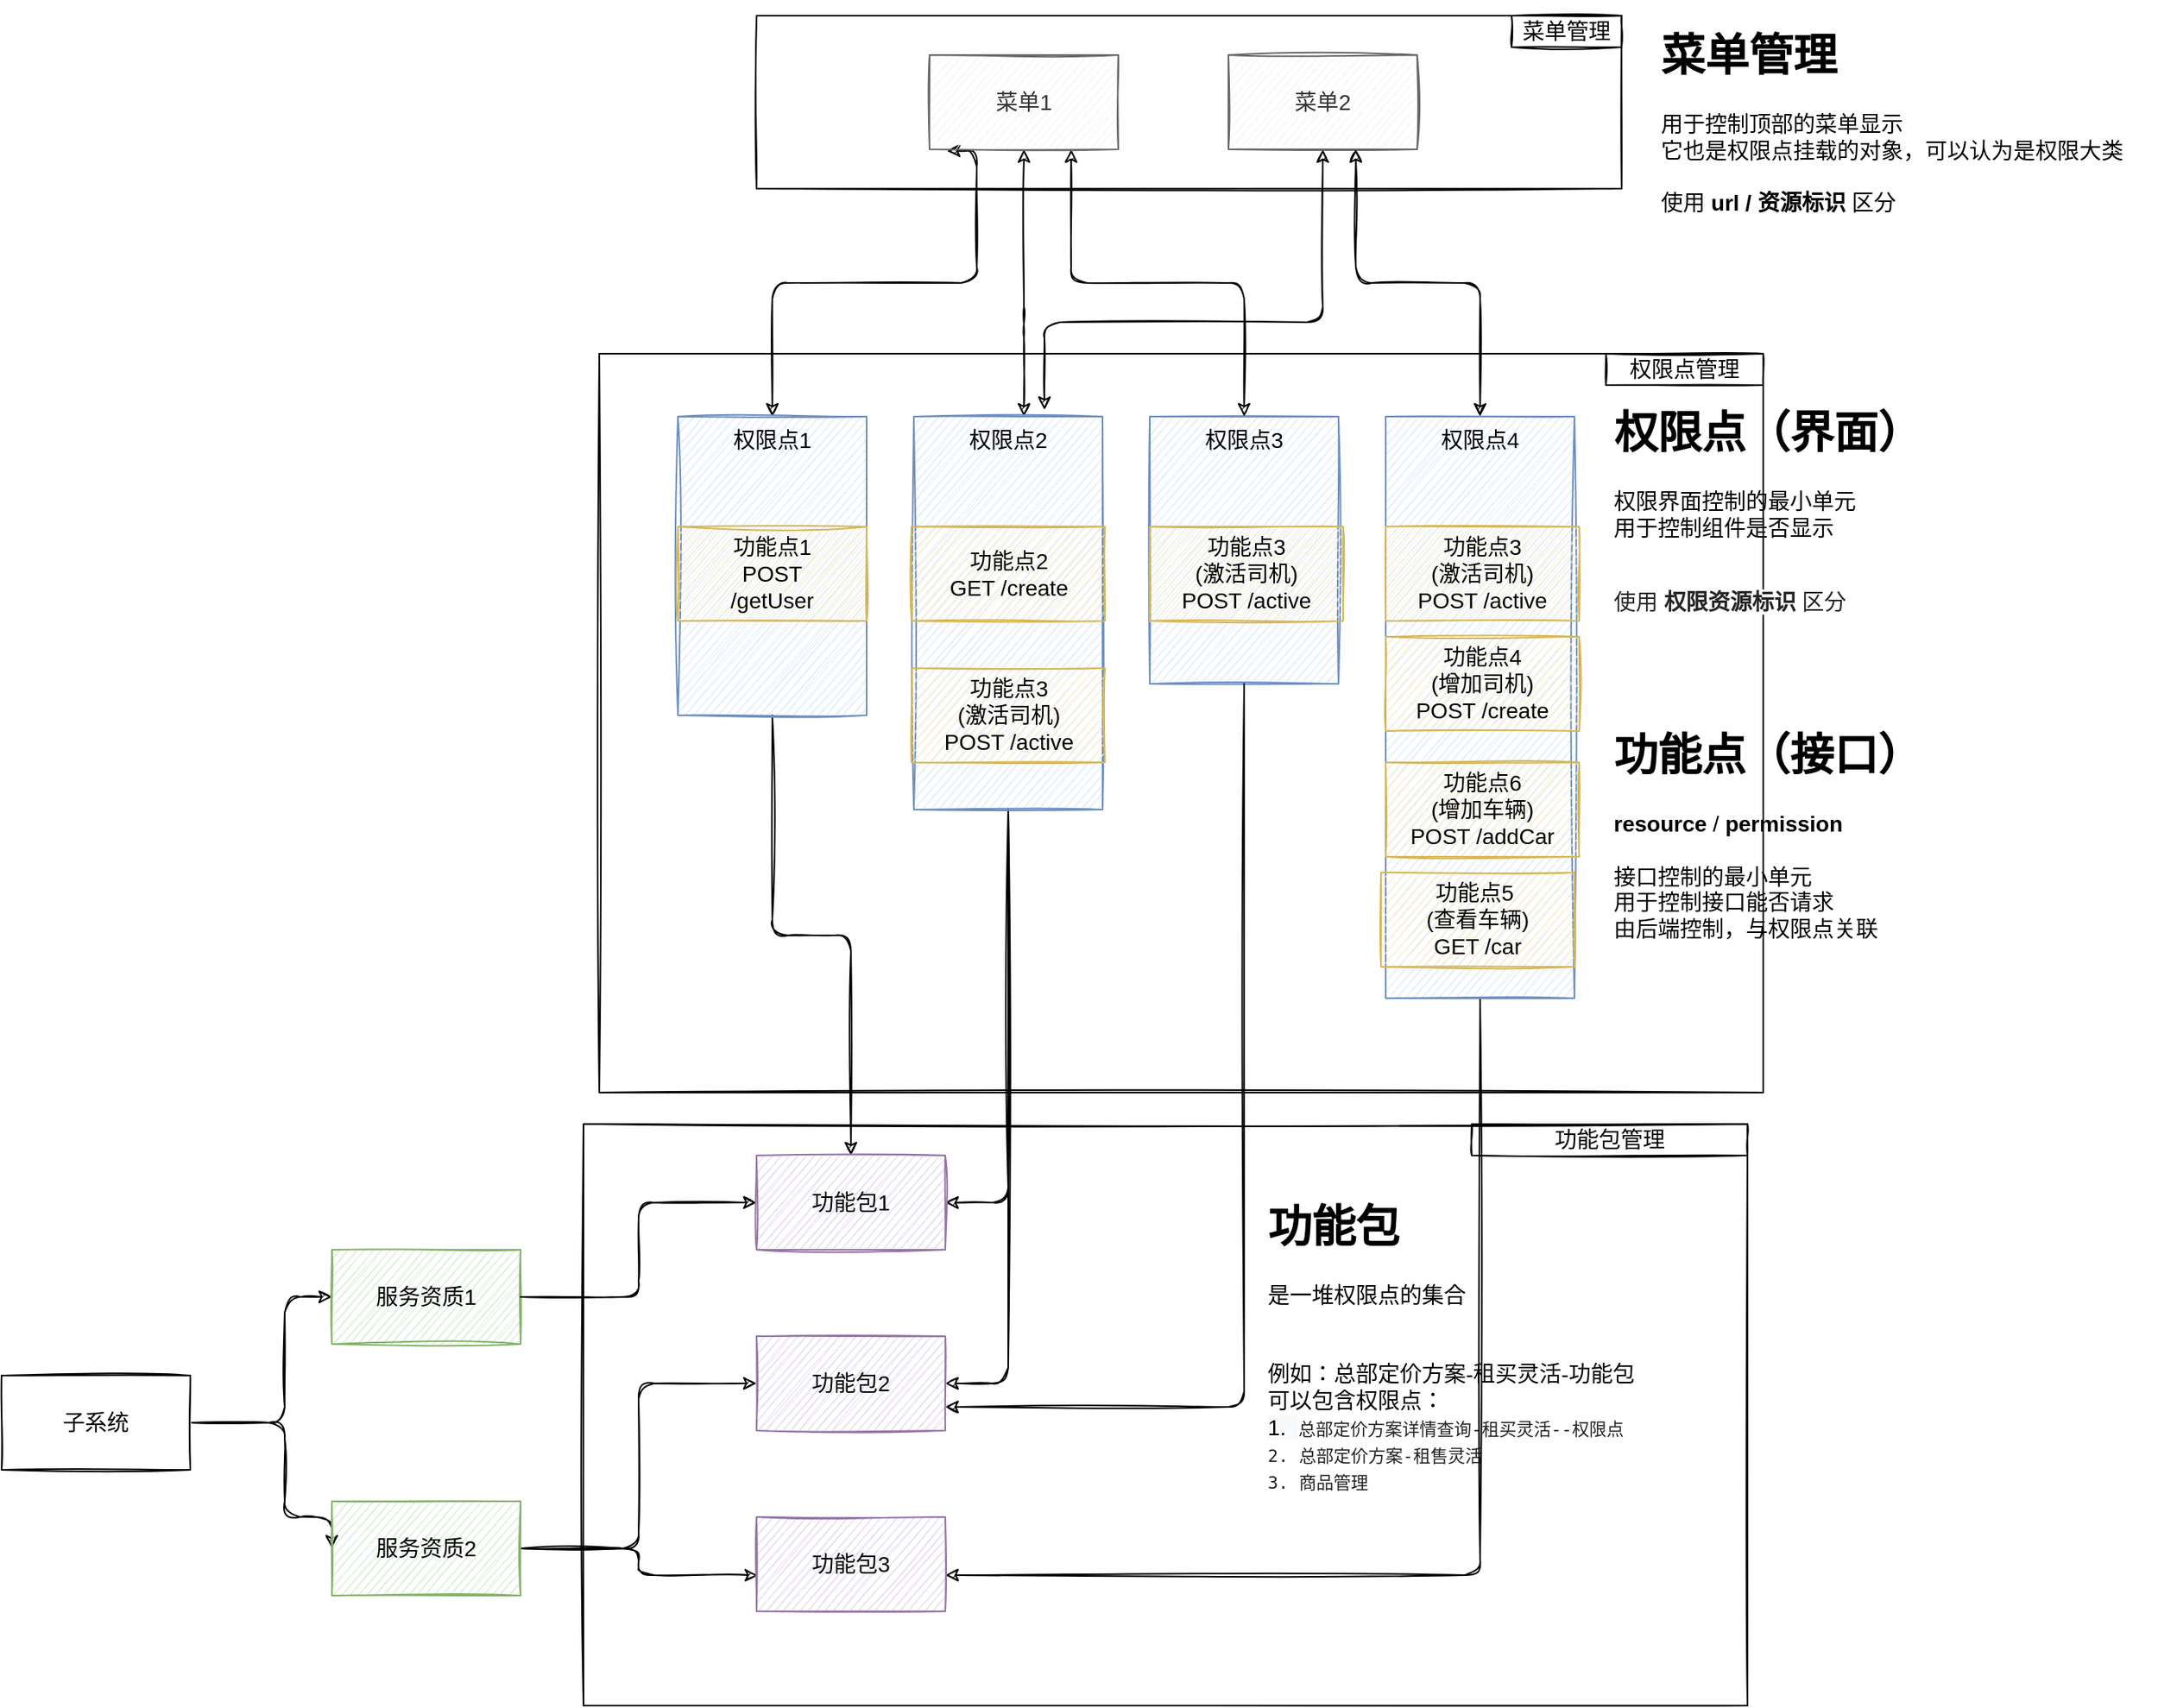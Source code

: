 <mxfile version="13.5.9" type="github">
  <diagram id="yg3u8_rk3yIfu4Jdp__C" name="第 1 页">
    <mxGraphModel dx="1967" dy="741" grid="1" gridSize="10" guides="1" tooltips="1" connect="1" arrows="1" fold="1" page="1" pageScale="1" pageWidth="827" pageHeight="1169" math="0" shadow="0">
      <root>
        <mxCell id="0" />
        <mxCell id="1" parent="0" />
        <mxCell id="nm6vfDuDPNSkKv79508j-14" value="" style="whiteSpace=wrap;html=1;glass=0;labelBackgroundColor=none;sketch=1;strokeColor=#000000;fontFamily=Helvetica;fontSize=14;" vertex="1" parent="1">
          <mxGeometry x="10" y="240" width="740" height="470" as="geometry" />
        </mxCell>
        <mxCell id="nm6vfDuDPNSkKv79508j-17" value="权限点管理" style="text;html=1;fillColor=none;align=center;verticalAlign=middle;whiteSpace=wrap;sketch=1;fontFamily=Helvetica;fontSize=14;glass=0;labelBackgroundColor=none;labelBorderColor=none;strokeColor=#000000;" vertex="1" parent="1">
          <mxGeometry x="650" y="240" width="100" height="20" as="geometry" />
        </mxCell>
        <mxCell id="nm6vfDuDPNSkKv79508j-8" value="权限点3" style="whiteSpace=wrap;html=1;sketch=1;fontFamily=Helvetica;fontSize=14;fillColor=#dae8fc;strokeColor=#6c8ebf;verticalAlign=top;" vertex="1" parent="1">
          <mxGeometry x="360" y="280" width="120" height="170" as="geometry" />
        </mxCell>
        <mxCell id="nm6vfDuDPNSkKv79508j-40" value="" style="group;" vertex="1" connectable="0" parent="1">
          <mxGeometry y="730" width="750" height="370" as="geometry" />
        </mxCell>
        <mxCell id="nm6vfDuDPNSkKv79508j-38" value="" style="whiteSpace=wrap;html=1;glass=0;labelBackgroundColor=none;sketch=1;strokeColor=#000000;gradientColor=none;fontFamily=Helvetica;fontSize=14;" vertex="1" parent="nm6vfDuDPNSkKv79508j-40">
          <mxGeometry width="740" height="370" as="geometry" />
        </mxCell>
        <mxCell id="nm6vfDuDPNSkKv79508j-39" value="功能包管理" style="text;html=1;fillColor=none;align=center;verticalAlign=middle;whiteSpace=wrap;glass=0;labelBackgroundColor=none;sketch=1;fontFamily=Helvetica;fontSize=14;strokeColor=#000000;" vertex="1" parent="nm6vfDuDPNSkKv79508j-40">
          <mxGeometry x="564.737" width="175.263" height="20" as="geometry" />
        </mxCell>
        <mxCell id="nm6vfDuDPNSkKv79508j-41" value="&lt;h1&gt;功能包&lt;/h1&gt;&lt;div&gt;是一堆权限点的集合&lt;/div&gt;&lt;div&gt;&lt;br&gt;&lt;/div&gt;&lt;div&gt;&lt;br&gt;&lt;/div&gt;&lt;div&gt;例如：总部定价方案-租买灵活-功能包&lt;/div&gt;&lt;div&gt;可以包含权限点：&lt;/div&gt;&lt;div&gt;&lt;/div&gt;&lt;span style=&quot;background-color: rgb(248 , 249 , 250)&quot;&gt;1.&amp;nbsp;&amp;nbsp;&lt;/span&gt;&lt;span style=&quot;color: rgb(34 , 34 , 34) ; font-family: &amp;#34;menlo&amp;#34; , monospace ; font-size: 11px ; background-color: rgb(255 , 255 , 255)&quot;&gt;总部定价方案详情查询-租买灵活--权限点&lt;br&gt;2.&amp;nbsp;&lt;/span&gt;&lt;span style=&quot;color: rgb(34 , 34 , 34) ; font-family: &amp;#34;menlo&amp;#34; , monospace ; font-size: 11px ; background-color: rgb(255 , 255 , 255)&quot;&gt;总部定价方案-租售灵活&lt;br&gt;&lt;/span&gt;&lt;span style=&quot;color: rgb(34 , 34 , 34) ; font-family: &amp;#34;menlo&amp;#34; , monospace ; font-size: 11px ; background-color: rgb(255 , 255 , 255)&quot;&gt;3. 商品管理&lt;br&gt;&lt;/span&gt;" style="text;html=1;strokeColor=none;fillColor=none;spacing=5;spacingTop=-20;whiteSpace=wrap;overflow=hidden;glass=0;labelBackgroundColor=none;sketch=1;fontFamily=Helvetica;fontSize=14;" vertex="1" parent="nm6vfDuDPNSkKv79508j-40">
          <mxGeometry x="430" y="40" width="320" height="250" as="geometry" />
        </mxCell>
        <mxCell id="nm6vfDuDPNSkKv79508j-19" value="" style="group;" vertex="1" connectable="0" parent="1">
          <mxGeometry x="110" y="25" width="550" height="110" as="geometry" />
        </mxCell>
        <mxCell id="nm6vfDuDPNSkKv79508j-11" value="" style="whiteSpace=wrap;html=1;sketch=1;fontFamily=Helvetica;fontSize=14;" vertex="1" parent="nm6vfDuDPNSkKv79508j-19">
          <mxGeometry width="550" height="110" as="geometry" />
        </mxCell>
        <mxCell id="nm6vfDuDPNSkKv79508j-13" value="菜单管理" style="text;html=1;fillColor=none;align=center;verticalAlign=middle;whiteSpace=wrap;sketch=1;fontFamily=Helvetica;fontSize=14;glass=0;labelBackgroundColor=none;labelBorderColor=none;strokeColor=#000000;" vertex="1" parent="nm6vfDuDPNSkKv79508j-19">
          <mxGeometry x="480" width="70" height="20" as="geometry" />
        </mxCell>
        <mxCell id="nm6vfDuDPNSkKv79508j-3" value="" style="edgeStyle=orthogonalEdgeStyle;sketch=1;orthogonalLoop=1;jettySize=auto;html=1;fontFamily=Helvetica;fontSize=14;exitX=0.092;exitY=1.017;exitDx=0;exitDy=0;exitPerimeter=0;startArrow=classic;startFill=1;" edge="1" parent="1" source="nm6vfDuDPNSkKv79508j-1" target="nm6vfDuDPNSkKv79508j-2">
          <mxGeometry relative="1" as="geometry">
            <Array as="points">
              <mxPoint x="250" y="111" />
              <mxPoint x="250" y="195" />
              <mxPoint x="120" y="195" />
            </Array>
          </mxGeometry>
        </mxCell>
        <mxCell id="nm6vfDuDPNSkKv79508j-5" value="" style="edgeStyle=orthogonalEdgeStyle;sketch=1;orthogonalLoop=1;jettySize=auto;html=1;fontFamily=Helvetica;fontSize=14;startArrow=classic;startFill=1;" edge="1" parent="1" source="nm6vfDuDPNSkKv79508j-1" target="nm6vfDuDPNSkKv79508j-4">
          <mxGeometry relative="1" as="geometry">
            <Array as="points">
              <mxPoint x="280" y="220" />
              <mxPoint x="280" y="220" />
            </Array>
          </mxGeometry>
        </mxCell>
        <mxCell id="nm6vfDuDPNSkKv79508j-7" style="edgeStyle=orthogonalEdgeStyle;sketch=1;orthogonalLoop=1;jettySize=auto;html=1;exitX=0.75;exitY=1;exitDx=0;exitDy=0;fontFamily=Helvetica;fontSize=14;startArrow=classic;startFill=1;entryX=0.5;entryY=0;entryDx=0;entryDy=0;" edge="1" parent="1" source="nm6vfDuDPNSkKv79508j-1" target="nm6vfDuDPNSkKv79508j-8">
          <mxGeometry relative="1" as="geometry">
            <mxPoint x="400" y="280" as="targetPoint" />
          </mxGeometry>
        </mxCell>
        <mxCell id="nm6vfDuDPNSkKv79508j-1" value="菜单1" style="whiteSpace=wrap;html=1;sketch=1;fontFamily=Helvetica;fontSize=14;fillColor=#f5f5f5;strokeColor=#666666;fontColor=#333333;" vertex="1" parent="1">
          <mxGeometry x="220" y="50" width="120" height="60" as="geometry" />
        </mxCell>
        <mxCell id="nm6vfDuDPNSkKv79508j-33" style="edgeStyle=orthogonalEdgeStyle;sketch=1;orthogonalLoop=1;jettySize=auto;html=1;exitX=0.5;exitY=1;exitDx=0;exitDy=0;startArrow=none;startFill=0;endArrow=classic;endFill=1;fontFamily=Helvetica;fontSize=14;entryX=0.5;entryY=0;entryDx=0;entryDy=0;" edge="1" parent="1" source="nm6vfDuDPNSkKv79508j-2" target="nm6vfDuDPNSkKv79508j-27">
          <mxGeometry relative="1" as="geometry">
            <mxPoint x="170" y="720" as="targetPoint" />
          </mxGeometry>
        </mxCell>
        <mxCell id="nm6vfDuDPNSkKv79508j-2" value="权限点1" style="whiteSpace=wrap;html=1;sketch=1;fontFamily=Helvetica;fontSize=14;fillColor=#dae8fc;strokeColor=#6c8ebf;verticalAlign=top;" vertex="1" parent="1">
          <mxGeometry x="60" y="280" width="120" height="190" as="geometry" />
        </mxCell>
        <mxCell id="nm6vfDuDPNSkKv79508j-34" style="edgeStyle=orthogonalEdgeStyle;sketch=1;orthogonalLoop=1;jettySize=auto;html=1;exitX=0.5;exitY=1;exitDx=0;exitDy=0;entryX=1;entryY=0.5;entryDx=0;entryDy=0;startArrow=none;startFill=0;endArrow=classic;endFill=1;fontFamily=Helvetica;fontSize=14;" edge="1" parent="1" source="nm6vfDuDPNSkKv79508j-4" target="nm6vfDuDPNSkKv79508j-30">
          <mxGeometry relative="1" as="geometry" />
        </mxCell>
        <mxCell id="nm6vfDuDPNSkKv79508j-35" style="edgeStyle=orthogonalEdgeStyle;sketch=1;orthogonalLoop=1;jettySize=auto;html=1;entryX=1;entryY=0.5;entryDx=0;entryDy=0;startArrow=none;startFill=0;endArrow=classic;endFill=1;fontFamily=Helvetica;fontSize=14;" edge="1" parent="1" source="nm6vfDuDPNSkKv79508j-4" target="nm6vfDuDPNSkKv79508j-27">
          <mxGeometry relative="1" as="geometry" />
        </mxCell>
        <mxCell id="nm6vfDuDPNSkKv79508j-4" value="权限点2" style="whiteSpace=wrap;html=1;sketch=1;fontFamily=Helvetica;fontSize=14;fillColor=#dae8fc;strokeColor=#6c8ebf;verticalAlign=top;labelPosition=center;verticalLabelPosition=middle;align=center;" vertex="1" parent="1">
          <mxGeometry x="210" y="280" width="120" height="250" as="geometry" />
        </mxCell>
        <mxCell id="nm6vfDuDPNSkKv79508j-10" style="edgeStyle=orthogonalEdgeStyle;sketch=1;orthogonalLoop=1;jettySize=auto;html=1;exitX=0.5;exitY=1;exitDx=0;exitDy=0;entryX=0.692;entryY=-0.017;entryDx=0;entryDy=0;entryPerimeter=0;fontFamily=Helvetica;fontSize=14;startArrow=classic;startFill=1;" edge="1" parent="1" source="nm6vfDuDPNSkKv79508j-9" target="nm6vfDuDPNSkKv79508j-4">
          <mxGeometry relative="1" as="geometry">
            <Array as="points">
              <mxPoint x="470" y="220" />
              <mxPoint x="293" y="220" />
            </Array>
          </mxGeometry>
        </mxCell>
        <mxCell id="nm6vfDuDPNSkKv79508j-9" value="菜单2" style="whiteSpace=wrap;html=1;sketch=1;fontFamily=Helvetica;fontSize=14;fillColor=#f5f5f5;strokeColor=#666666;fontColor=#333333;" vertex="1" parent="1">
          <mxGeometry x="410" y="50" width="120" height="60" as="geometry" />
        </mxCell>
        <mxCell id="nm6vfDuDPNSkKv79508j-16" style="edgeStyle=orthogonalEdgeStyle;sketch=1;orthogonalLoop=1;jettySize=auto;html=1;exitX=0.5;exitY=0;exitDx=0;exitDy=0;entryX=0.675;entryY=1;entryDx=0;entryDy=0;entryPerimeter=0;startArrow=classic;startFill=1;fontFamily=Helvetica;fontSize=14;" edge="1" parent="1" source="nm6vfDuDPNSkKv79508j-15" target="nm6vfDuDPNSkKv79508j-9">
          <mxGeometry relative="1" as="geometry" />
        </mxCell>
        <mxCell id="nm6vfDuDPNSkKv79508j-37" style="edgeStyle=orthogonalEdgeStyle;sketch=1;orthogonalLoop=1;jettySize=auto;html=1;exitX=0.5;exitY=1;exitDx=0;exitDy=0;entryX=1;entryY=0.617;entryDx=0;entryDy=0;startArrow=none;startFill=0;endArrow=classic;endFill=1;fontFamily=Helvetica;fontSize=14;entryPerimeter=0;" edge="1" parent="1" source="nm6vfDuDPNSkKv79508j-15" target="nm6vfDuDPNSkKv79508j-29">
          <mxGeometry relative="1" as="geometry">
            <Array as="points">
              <mxPoint x="570" y="1017" />
            </Array>
          </mxGeometry>
        </mxCell>
        <mxCell id="nm6vfDuDPNSkKv79508j-15" value="权限点4" style="whiteSpace=wrap;html=1;sketch=1;fontFamily=Helvetica;fontSize=14;fillColor=#dae8fc;strokeColor=#6c8ebf;verticalAlign=top;" vertex="1" parent="1">
          <mxGeometry x="510" y="280" width="120" height="370" as="geometry" />
        </mxCell>
        <mxCell id="nm6vfDuDPNSkKv79508j-22" value="" style="edgeStyle=orthogonalEdgeStyle;sketch=1;orthogonalLoop=1;jettySize=auto;html=1;startArrow=none;startFill=0;fontFamily=Helvetica;fontSize=14;exitX=1;exitY=0.5;exitDx=0;exitDy=0;" edge="1" parent="1" source="nm6vfDuDPNSkKv79508j-20" target="nm6vfDuDPNSkKv79508j-21">
          <mxGeometry relative="1" as="geometry">
            <Array as="points">
              <mxPoint x="-190" y="920" />
              <mxPoint x="-190" y="840" />
            </Array>
          </mxGeometry>
        </mxCell>
        <mxCell id="nm6vfDuDPNSkKv79508j-24" style="edgeStyle=orthogonalEdgeStyle;sketch=1;orthogonalLoop=1;jettySize=auto;html=1;entryX=0;entryY=0.5;entryDx=0;entryDy=0;startArrow=none;startFill=0;fontFamily=Helvetica;fontSize=14;" edge="1" parent="1" source="nm6vfDuDPNSkKv79508j-20" target="nm6vfDuDPNSkKv79508j-23">
          <mxGeometry relative="1" as="geometry">
            <Array as="points">
              <mxPoint x="-190" y="920" />
              <mxPoint x="-190" y="980" />
            </Array>
          </mxGeometry>
        </mxCell>
        <mxCell id="nm6vfDuDPNSkKv79508j-20" value="子系统" style="whiteSpace=wrap;html=1;glass=0;labelBackgroundColor=none;sketch=1;strokeColor=#000000;gradientColor=none;fontFamily=Helvetica;fontSize=14;" vertex="1" parent="1">
          <mxGeometry x="-370" y="890" width="120" height="60" as="geometry" />
        </mxCell>
        <mxCell id="nm6vfDuDPNSkKv79508j-21" value="服务资质1" style="whiteSpace=wrap;html=1;fontSize=14;glass=0;sketch=1;fillColor=#d5e8d4;strokeColor=#82b366;" vertex="1" parent="1">
          <mxGeometry x="-160" y="810" width="120" height="60" as="geometry" />
        </mxCell>
        <mxCell id="nm6vfDuDPNSkKv79508j-31" style="edgeStyle=orthogonalEdgeStyle;sketch=1;orthogonalLoop=1;jettySize=auto;html=1;exitX=1;exitY=0.5;exitDx=0;exitDy=0;entryX=0;entryY=0.5;entryDx=0;entryDy=0;startArrow=none;startFill=0;fontFamily=Helvetica;fontSize=14;" edge="1" parent="1" source="nm6vfDuDPNSkKv79508j-23" target="nm6vfDuDPNSkKv79508j-30">
          <mxGeometry relative="1" as="geometry">
            <Array as="points">
              <mxPoint x="35" y="1000" />
              <mxPoint x="35" y="895" />
            </Array>
          </mxGeometry>
        </mxCell>
        <mxCell id="nm6vfDuDPNSkKv79508j-32" style="edgeStyle=orthogonalEdgeStyle;sketch=1;orthogonalLoop=1;jettySize=auto;html=1;entryX=0.008;entryY=0.617;entryDx=0;entryDy=0;entryPerimeter=0;startArrow=none;startFill=0;endArrow=classic;endFill=1;fontFamily=Helvetica;fontSize=14;" edge="1" parent="1" source="nm6vfDuDPNSkKv79508j-23" target="nm6vfDuDPNSkKv79508j-29">
          <mxGeometry relative="1" as="geometry">
            <Array as="points">
              <mxPoint x="35" y="1000" />
              <mxPoint x="35" y="1017" />
            </Array>
          </mxGeometry>
        </mxCell>
        <mxCell id="nm6vfDuDPNSkKv79508j-23" value="服务资质2" style="whiteSpace=wrap;html=1;fontSize=14;glass=0;sketch=1;fillColor=#d5e8d4;strokeColor=#82b366;" vertex="1" parent="1">
          <mxGeometry x="-160" y="970" width="120" height="60" as="geometry" />
        </mxCell>
        <mxCell id="nm6vfDuDPNSkKv79508j-28" value="" style="edgeStyle=orthogonalEdgeStyle;sketch=1;orthogonalLoop=1;jettySize=auto;html=1;startArrow=classic;startFill=1;fontFamily=Helvetica;fontSize=14;endArrow=none;endFill=0;" edge="1" parent="1" source="nm6vfDuDPNSkKv79508j-27" target="nm6vfDuDPNSkKv79508j-21">
          <mxGeometry relative="1" as="geometry" />
        </mxCell>
        <mxCell id="nm6vfDuDPNSkKv79508j-27" value="功能包1" style="whiteSpace=wrap;html=1;glass=0;labelBackgroundColor=none;sketch=1;strokeColor=#9673a6;fontFamily=Helvetica;fontSize=14;fillColor=#e1d5e7;" vertex="1" parent="1">
          <mxGeometry x="110" y="750" width="120" height="60" as="geometry" />
        </mxCell>
        <mxCell id="nm6vfDuDPNSkKv79508j-29" value="功能包3" style="whiteSpace=wrap;html=1;glass=0;labelBackgroundColor=none;sketch=1;strokeColor=#9673a6;fontFamily=Helvetica;fontSize=14;fillColor=#e1d5e7;" vertex="1" parent="1">
          <mxGeometry x="110" y="980" width="120" height="60" as="geometry" />
        </mxCell>
        <mxCell id="nm6vfDuDPNSkKv79508j-30" value="功能包2" style="whiteSpace=wrap;html=1;glass=0;labelBackgroundColor=none;sketch=1;strokeColor=#9673a6;fontFamily=Helvetica;fontSize=14;fillColor=#e1d5e7;" vertex="1" parent="1">
          <mxGeometry x="110" y="865" width="120" height="60" as="geometry" />
        </mxCell>
        <mxCell id="nm6vfDuDPNSkKv79508j-36" style="edgeStyle=orthogonalEdgeStyle;sketch=1;orthogonalLoop=1;jettySize=auto;html=1;exitX=0.5;exitY=1;exitDx=0;exitDy=0;entryX=1;entryY=0.75;entryDx=0;entryDy=0;startArrow=none;startFill=0;endArrow=classic;endFill=1;fontFamily=Helvetica;fontSize=14;" edge="1" parent="1" source="nm6vfDuDPNSkKv79508j-8" target="nm6vfDuDPNSkKv79508j-30">
          <mxGeometry relative="1" as="geometry" />
        </mxCell>
        <mxCell id="nm6vfDuDPNSkKv79508j-43" value="&lt;h1&gt;权限点（界面）&lt;/h1&gt;&lt;div&gt;权限界面控制的最小单元&lt;/div&gt;&lt;div&gt;用于控制组件是否显示&lt;/div&gt;&lt;div&gt;&lt;br&gt;&lt;/div&gt;&lt;p&gt;&lt;span style=&quot;color: rgba(0 , 0 , 0 , 0.85) ; text-align: right ; background-color: rgb(255 , 255 , 255)&quot;&gt;使用 &lt;b&gt;权限资源标识&lt;/b&gt; 区分&lt;/span&gt;&lt;/p&gt;&lt;span style=&quot;color: rgb(34 , 34 , 34) ; font-family: &amp;#34;menlo&amp;#34; , monospace ; font-size: 11px ; background-color: rgb(255 , 255 , 255)&quot;&gt;&lt;br&gt;&lt;/span&gt;" style="text;html=1;strokeColor=none;fillColor=none;spacing=5;spacingTop=-20;whiteSpace=wrap;overflow=hidden;glass=0;labelBackgroundColor=none;sketch=1;fontFamily=Helvetica;fontSize=14;" vertex="1" parent="1">
          <mxGeometry x="650" y="265" width="320" height="175" as="geometry" />
        </mxCell>
        <mxCell id="nm6vfDuDPNSkKv79508j-44" value="&lt;h1&gt;菜单管理&lt;/h1&gt;&lt;div&gt;用于控制顶部的菜单显示&lt;/div&gt;&lt;div&gt;&lt;span&gt;它也是权限点挂载的对象，可以认为是权限大类&lt;/span&gt;&lt;/div&gt;&lt;div&gt;&lt;br&gt;&lt;/div&gt;&lt;div&gt;使用 &lt;b&gt;url / 资源标识&lt;/b&gt; 区分&lt;/div&gt;&lt;span style=&quot;color: rgb(34 , 34 , 34) ; font-family: &amp;#34;menlo&amp;#34; , monospace ; font-size: 11px ; background-color: rgb(255 , 255 , 255)&quot;&gt;&lt;br&gt;&lt;/span&gt;" style="text;html=1;strokeColor=none;fillColor=none;spacing=5;spacingTop=-20;whiteSpace=wrap;overflow=hidden;glass=0;labelBackgroundColor=none;sketch=1;fontFamily=Helvetica;fontSize=14;" vertex="1" parent="1">
          <mxGeometry x="680" y="25" width="320" height="145" as="geometry" />
        </mxCell>
        <mxCell id="nm6vfDuDPNSkKv79508j-45" value="功能点1&lt;br&gt;POST &lt;br&gt;/getUser" style="whiteSpace=wrap;html=1;glass=0;labelBackgroundColor=none;sketch=1;strokeColor=#d6b656;fontFamily=Helvetica;fontSize=14;fillColor=#fff2cc;" vertex="1" parent="1">
          <mxGeometry x="60" y="350" width="120" height="60" as="geometry" />
        </mxCell>
        <mxCell id="nm6vfDuDPNSkKv79508j-46" value="功能点2&lt;br&gt;GET /create" style="whiteSpace=wrap;html=1;glass=0;labelBackgroundColor=none;sketch=1;strokeColor=#d6b656;fontFamily=Helvetica;fontSize=14;fillColor=#fff2cc;" vertex="1" parent="1">
          <mxGeometry x="208.5" y="350" width="123" height="60" as="geometry" />
        </mxCell>
        <mxCell id="nm6vfDuDPNSkKv79508j-47" value="功能点3 &lt;br&gt;(激活司机)&lt;br&gt;POST /active" style="whiteSpace=wrap;html=1;glass=0;labelBackgroundColor=none;sketch=1;strokeColor=#d6b656;fontFamily=Helvetica;fontSize=14;fillColor=#fff2cc;" vertex="1" parent="1">
          <mxGeometry x="208.5" y="440" width="123" height="60" as="geometry" />
        </mxCell>
        <mxCell id="nm6vfDuDPNSkKv79508j-49" value="功能点3 &lt;br&gt;(激活司机)&lt;br&gt;POST /active" style="whiteSpace=wrap;html=1;glass=0;labelBackgroundColor=none;sketch=1;strokeColor=#d6b656;fontFamily=Helvetica;fontSize=14;fillColor=#fff2cc;" vertex="1" parent="1">
          <mxGeometry x="360" y="350" width="123" height="60" as="geometry" />
        </mxCell>
        <mxCell id="nm6vfDuDPNSkKv79508j-50" value="功能点3 &lt;br&gt;(激活司机)&lt;br&gt;POST /active" style="whiteSpace=wrap;html=1;glass=0;labelBackgroundColor=none;sketch=1;strokeColor=#d6b656;fontFamily=Helvetica;fontSize=14;fillColor=#fff2cc;" vertex="1" parent="1">
          <mxGeometry x="510" y="350" width="123" height="60" as="geometry" />
        </mxCell>
        <mxCell id="nm6vfDuDPNSkKv79508j-51" value="功能点4&lt;br&gt;(增加司机)&lt;br&gt;POST /create" style="whiteSpace=wrap;html=1;glass=0;labelBackgroundColor=none;sketch=1;strokeColor=#d6b656;fontFamily=Helvetica;fontSize=14;fillColor=#fff2cc;" vertex="1" parent="1">
          <mxGeometry x="510" y="420" width="123" height="60" as="geometry" />
        </mxCell>
        <mxCell id="nm6vfDuDPNSkKv79508j-52" value="功能点6&lt;br&gt;(增加车辆)&lt;br&gt;POST /addCar" style="whiteSpace=wrap;html=1;glass=0;labelBackgroundColor=none;sketch=1;strokeColor=#d6b656;fontFamily=Helvetica;fontSize=14;fillColor=#fff2cc;" vertex="1" parent="1">
          <mxGeometry x="510" y="500" width="123" height="60" as="geometry" />
        </mxCell>
        <mxCell id="nm6vfDuDPNSkKv79508j-53" value="功能点5&amp;nbsp;&lt;br&gt;(查看车辆)&lt;br&gt;GET /car" style="whiteSpace=wrap;html=1;glass=0;labelBackgroundColor=none;sketch=1;strokeColor=#d6b656;fontFamily=Helvetica;fontSize=14;fillColor=#fff2cc;" vertex="1" parent="1">
          <mxGeometry x="507" y="570" width="123" height="60" as="geometry" />
        </mxCell>
        <mxCell id="nm6vfDuDPNSkKv79508j-54" value="&lt;h1&gt;功能点（接口）&lt;/h1&gt;&lt;div&gt;&lt;b&gt;resource&lt;/b&gt; / &lt;b&gt;permission&lt;/b&gt;&lt;/div&gt;&lt;div&gt;&lt;br&gt;&lt;/div&gt;&lt;div&gt;接口控制的最小单元&lt;/div&gt;&lt;div&gt;用于控制接口能否请求&lt;/div&gt;&lt;div&gt;由后端控制，与权限点关联&lt;/div&gt;&lt;span style=&quot;color: rgb(34 , 34 , 34) ; font-family: &amp;#34;menlo&amp;#34; , monospace ; font-size: 11px ; background-color: rgb(255 , 255 , 255)&quot;&gt;&lt;br&gt;&lt;/span&gt;" style="text;html=1;strokeColor=none;fillColor=none;spacing=5;spacingTop=-20;whiteSpace=wrap;overflow=hidden;glass=0;labelBackgroundColor=none;sketch=1;fontFamily=Helvetica;fontSize=14;" vertex="1" parent="1">
          <mxGeometry x="650" y="470" width="320" height="175" as="geometry" />
        </mxCell>
      </root>
    </mxGraphModel>
  </diagram>
</mxfile>
